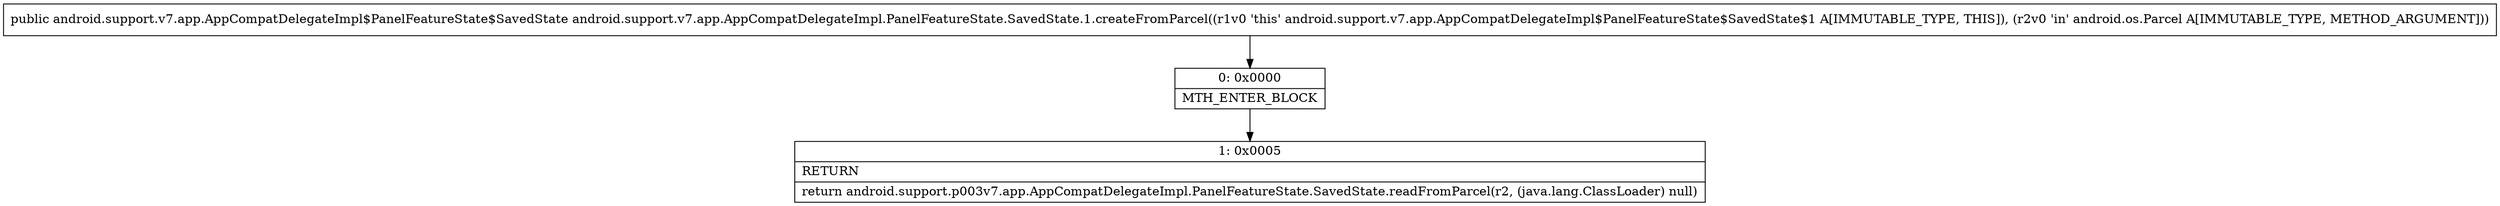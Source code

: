 digraph "CFG forandroid.support.v7.app.AppCompatDelegateImpl.PanelFeatureState.SavedState.1.createFromParcel(Landroid\/os\/Parcel;)Landroid\/support\/v7\/app\/AppCompatDelegateImpl$PanelFeatureState$SavedState;" {
Node_0 [shape=record,label="{0\:\ 0x0000|MTH_ENTER_BLOCK\l}"];
Node_1 [shape=record,label="{1\:\ 0x0005|RETURN\l|return android.support.p003v7.app.AppCompatDelegateImpl.PanelFeatureState.SavedState.readFromParcel(r2, (java.lang.ClassLoader) null)\l}"];
MethodNode[shape=record,label="{public android.support.v7.app.AppCompatDelegateImpl$PanelFeatureState$SavedState android.support.v7.app.AppCompatDelegateImpl.PanelFeatureState.SavedState.1.createFromParcel((r1v0 'this' android.support.v7.app.AppCompatDelegateImpl$PanelFeatureState$SavedState$1 A[IMMUTABLE_TYPE, THIS]), (r2v0 'in' android.os.Parcel A[IMMUTABLE_TYPE, METHOD_ARGUMENT])) }"];
MethodNode -> Node_0;
Node_0 -> Node_1;
}

